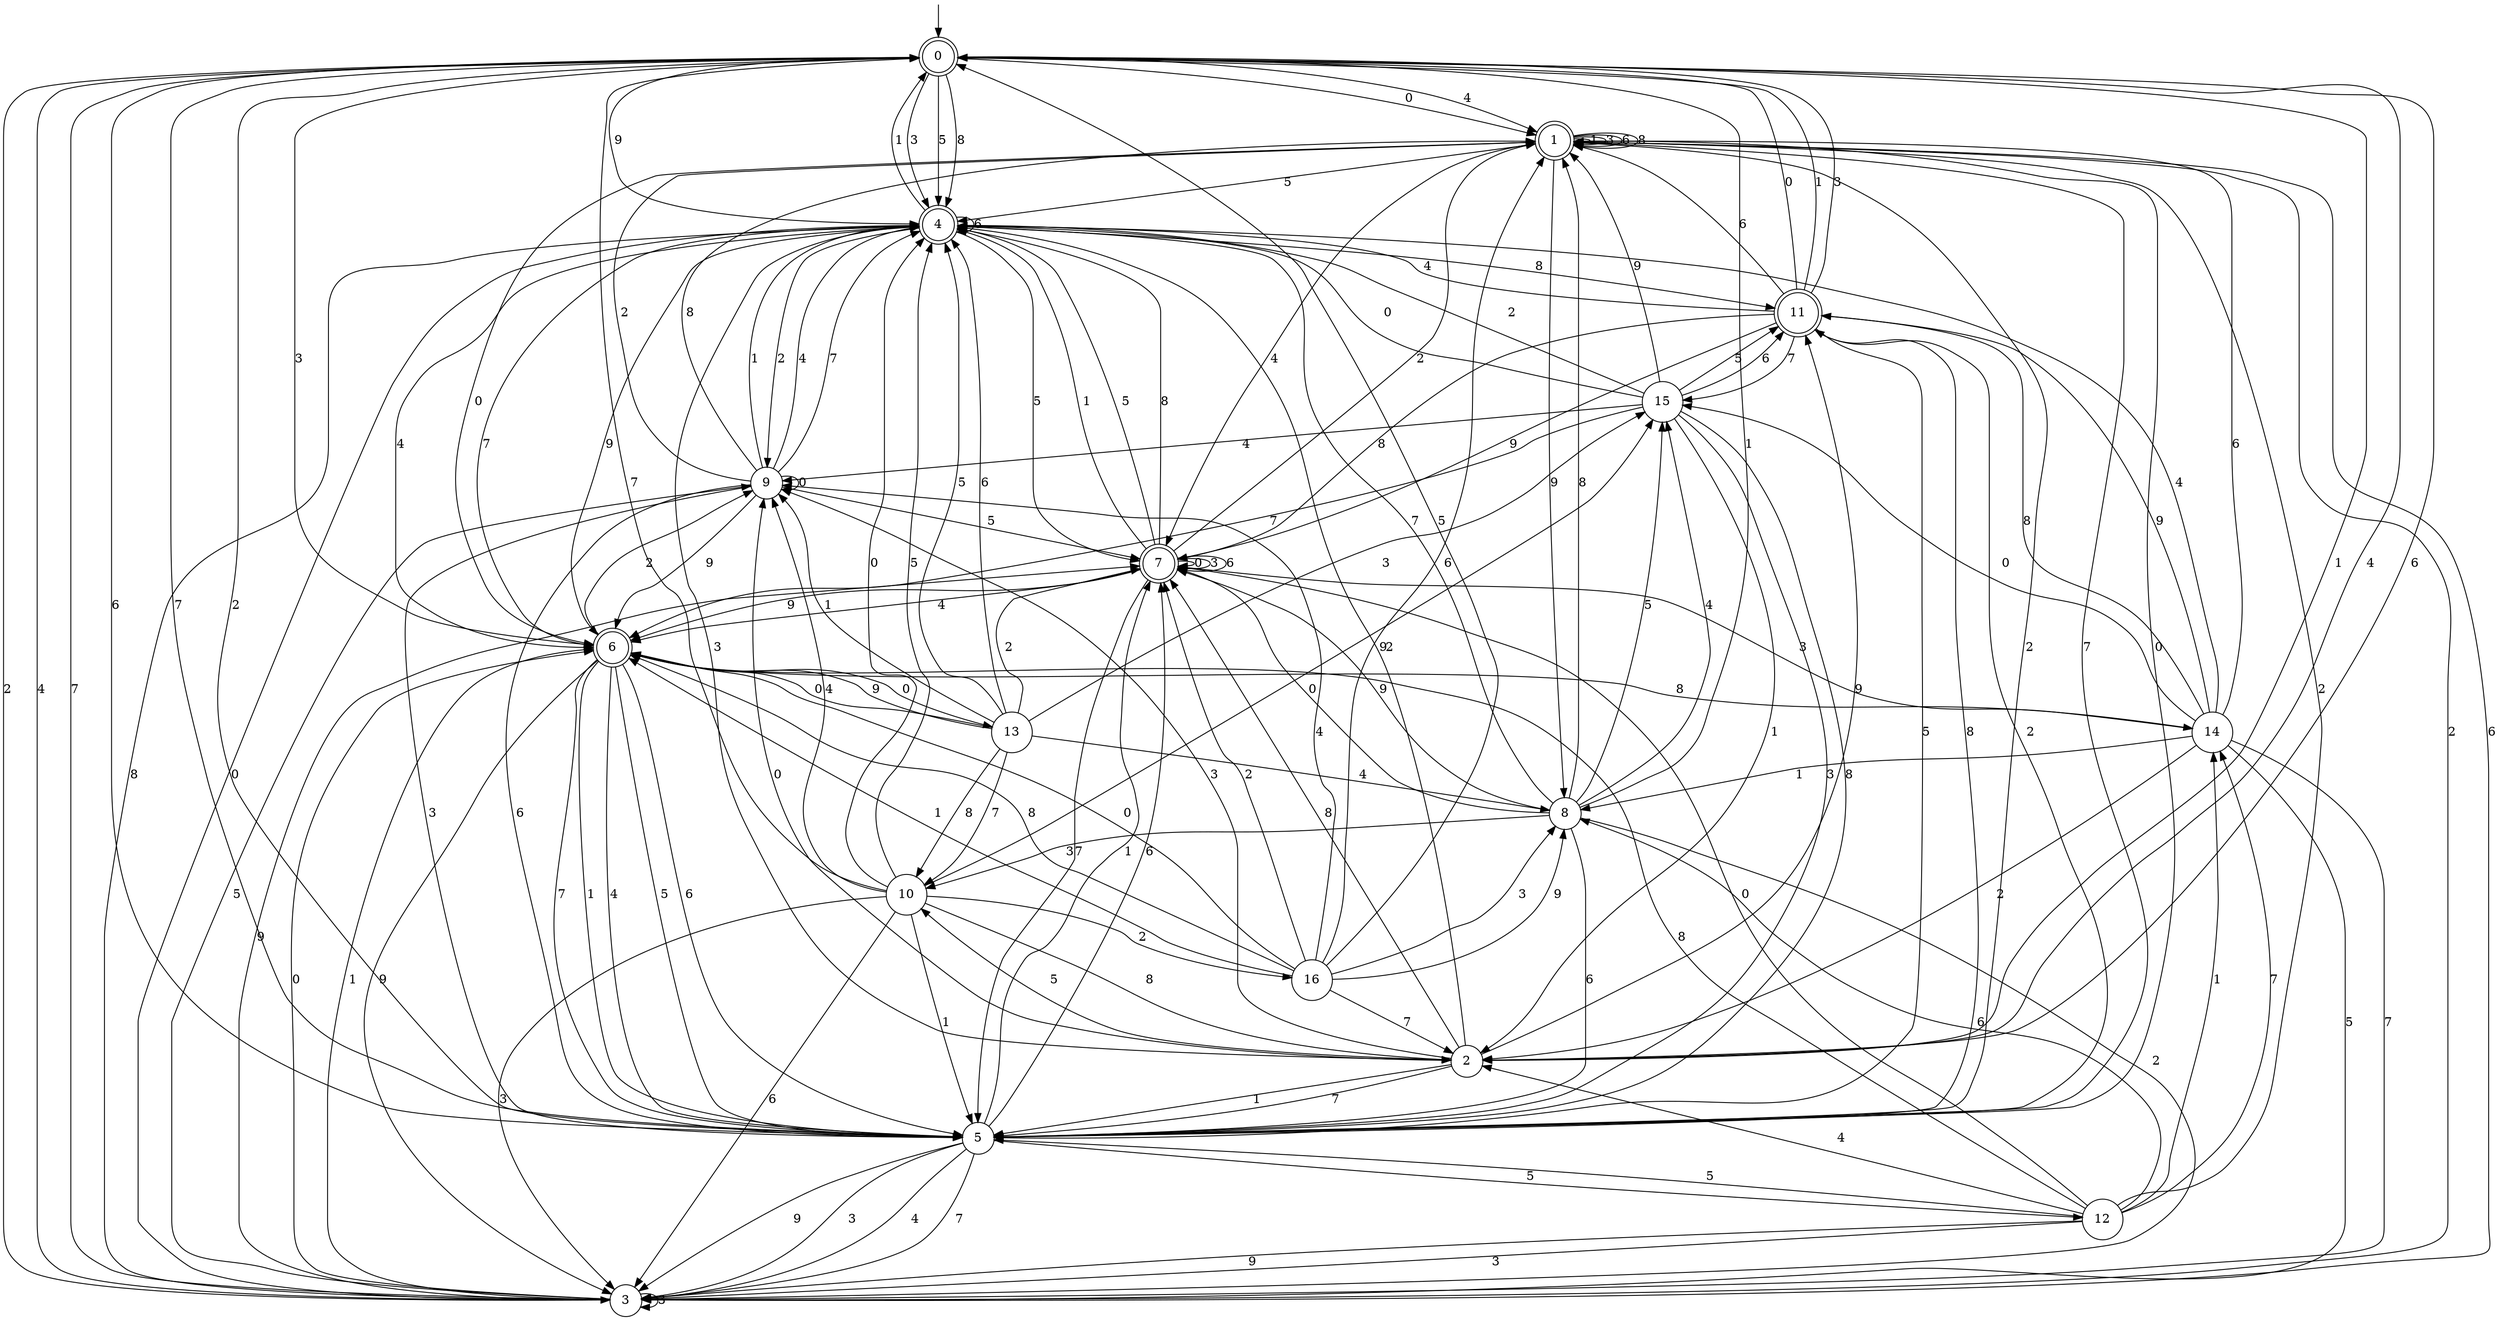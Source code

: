 digraph g {

	s0 [shape="doublecircle" label="0"];
	s1 [shape="doublecircle" label="1"];
	s2 [shape="circle" label="2"];
	s3 [shape="circle" label="3"];
	s4 [shape="doublecircle" label="4"];
	s5 [shape="circle" label="5"];
	s6 [shape="doublecircle" label="6"];
	s7 [shape="doublecircle" label="7"];
	s8 [shape="circle" label="8"];
	s9 [shape="circle" label="9"];
	s10 [shape="circle" label="10"];
	s11 [shape="doublecircle" label="11"];
	s12 [shape="circle" label="12"];
	s13 [shape="circle" label="13"];
	s14 [shape="circle" label="14"];
	s15 [shape="circle" label="15"];
	s16 [shape="circle" label="16"];
	s0 -> s1 [label="0"];
	s0 -> s2 [label="1"];
	s0 -> s3 [label="2"];
	s0 -> s4 [label="3"];
	s0 -> s1 [label="4"];
	s0 -> s4 [label="5"];
	s0 -> s5 [label="6"];
	s0 -> s5 [label="7"];
	s0 -> s4 [label="8"];
	s0 -> s4 [label="9"];
	s1 -> s6 [label="0"];
	s1 -> s1 [label="1"];
	s1 -> s5 [label="2"];
	s1 -> s1 [label="3"];
	s1 -> s7 [label="4"];
	s1 -> s4 [label="5"];
	s1 -> s1 [label="6"];
	s1 -> s5 [label="7"];
	s1 -> s1 [label="8"];
	s1 -> s8 [label="9"];
	s2 -> s9 [label="0"];
	s2 -> s5 [label="1"];
	s2 -> s4 [label="2"];
	s2 -> s9 [label="3"];
	s2 -> s0 [label="4"];
	s2 -> s10 [label="5"];
	s2 -> s0 [label="6"];
	s2 -> s5 [label="7"];
	s2 -> s7 [label="8"];
	s2 -> s11 [label="9"];
	s3 -> s6 [label="0"];
	s3 -> s6 [label="1"];
	s3 -> s1 [label="2"];
	s3 -> s3 [label="3"];
	s3 -> s0 [label="4"];
	s3 -> s9 [label="5"];
	s3 -> s1 [label="6"];
	s3 -> s0 [label="7"];
	s3 -> s4 [label="8"];
	s3 -> s7 [label="9"];
	s4 -> s3 [label="0"];
	s4 -> s0 [label="1"];
	s4 -> s9 [label="2"];
	s4 -> s2 [label="3"];
	s4 -> s6 [label="4"];
	s4 -> s7 [label="5"];
	s4 -> s4 [label="6"];
	s4 -> s6 [label="7"];
	s4 -> s11 [label="8"];
	s4 -> s6 [label="9"];
	s5 -> s1 [label="0"];
	s5 -> s7 [label="1"];
	s5 -> s0 [label="2"];
	s5 -> s3 [label="3"];
	s5 -> s3 [label="4"];
	s5 -> s12 [label="5"];
	s5 -> s7 [label="6"];
	s5 -> s3 [label="7"];
	s5 -> s11 [label="8"];
	s5 -> s3 [label="9"];
	s6 -> s13 [label="0"];
	s6 -> s5 [label="1"];
	s6 -> s9 [label="2"];
	s6 -> s0 [label="3"];
	s6 -> s5 [label="4"];
	s6 -> s5 [label="5"];
	s6 -> s5 [label="6"];
	s6 -> s5 [label="7"];
	s6 -> s14 [label="8"];
	s6 -> s3 [label="9"];
	s7 -> s7 [label="0"];
	s7 -> s4 [label="1"];
	s7 -> s1 [label="2"];
	s7 -> s7 [label="3"];
	s7 -> s6 [label="4"];
	s7 -> s4 [label="5"];
	s7 -> s7 [label="6"];
	s7 -> s5 [label="7"];
	s7 -> s4 [label="8"];
	s7 -> s6 [label="9"];
	s8 -> s7 [label="0"];
	s8 -> s0 [label="1"];
	s8 -> s3 [label="2"];
	s8 -> s10 [label="3"];
	s8 -> s15 [label="4"];
	s8 -> s15 [label="5"];
	s8 -> s5 [label="6"];
	s8 -> s4 [label="7"];
	s8 -> s1 [label="8"];
	s8 -> s7 [label="9"];
	s9 -> s9 [label="0"];
	s9 -> s4 [label="1"];
	s9 -> s1 [label="2"];
	s9 -> s5 [label="3"];
	s9 -> s4 [label="4"];
	s9 -> s7 [label="5"];
	s9 -> s5 [label="6"];
	s9 -> s4 [label="7"];
	s9 -> s1 [label="8"];
	s9 -> s6 [label="9"];
	s10 -> s4 [label="0"];
	s10 -> s5 [label="1"];
	s10 -> s16 [label="2"];
	s10 -> s3 [label="3"];
	s10 -> s9 [label="4"];
	s10 -> s4 [label="5"];
	s10 -> s3 [label="6"];
	s10 -> s0 [label="7"];
	s10 -> s2 [label="8"];
	s10 -> s15 [label="9"];
	s11 -> s0 [label="0"];
	s11 -> s0 [label="1"];
	s11 -> s5 [label="2"];
	s11 -> s0 [label="3"];
	s11 -> s4 [label="4"];
	s11 -> s5 [label="5"];
	s11 -> s1 [label="6"];
	s11 -> s15 [label="7"];
	s11 -> s7 [label="8"];
	s11 -> s7 [label="9"];
	s12 -> s7 [label="0"];
	s12 -> s14 [label="1"];
	s12 -> s1 [label="2"];
	s12 -> s3 [label="3"];
	s12 -> s2 [label="4"];
	s12 -> s5 [label="5"];
	s12 -> s8 [label="6"];
	s12 -> s14 [label="7"];
	s12 -> s6 [label="8"];
	s12 -> s3 [label="9"];
	s13 -> s6 [label="0"];
	s13 -> s9 [label="1"];
	s13 -> s7 [label="2"];
	s13 -> s15 [label="3"];
	s13 -> s8 [label="4"];
	s13 -> s4 [label="5"];
	s13 -> s4 [label="6"];
	s13 -> s10 [label="7"];
	s13 -> s10 [label="8"];
	s13 -> s6 [label="9"];
	s14 -> s15 [label="0"];
	s14 -> s8 [label="1"];
	s14 -> s2 [label="2"];
	s14 -> s7 [label="3"];
	s14 -> s4 [label="4"];
	s14 -> s3 [label="5"];
	s14 -> s1 [label="6"];
	s14 -> s3 [label="7"];
	s14 -> s11 [label="8"];
	s14 -> s11 [label="9"];
	s15 -> s4 [label="0"];
	s15 -> s2 [label="1"];
	s15 -> s4 [label="2"];
	s15 -> s5 [label="3"];
	s15 -> s9 [label="4"];
	s15 -> s11 [label="5"];
	s15 -> s11 [label="6"];
	s15 -> s6 [label="7"];
	s15 -> s5 [label="8"];
	s15 -> s1 [label="9"];
	s16 -> s6 [label="0"];
	s16 -> s6 [label="1"];
	s16 -> s7 [label="2"];
	s16 -> s8 [label="3"];
	s16 -> s9 [label="4"];
	s16 -> s0 [label="5"];
	s16 -> s1 [label="6"];
	s16 -> s2 [label="7"];
	s16 -> s6 [label="8"];
	s16 -> s8 [label="9"];

__start0 [label="" shape="none" width="0" height="0"];
__start0 -> s0;

}
